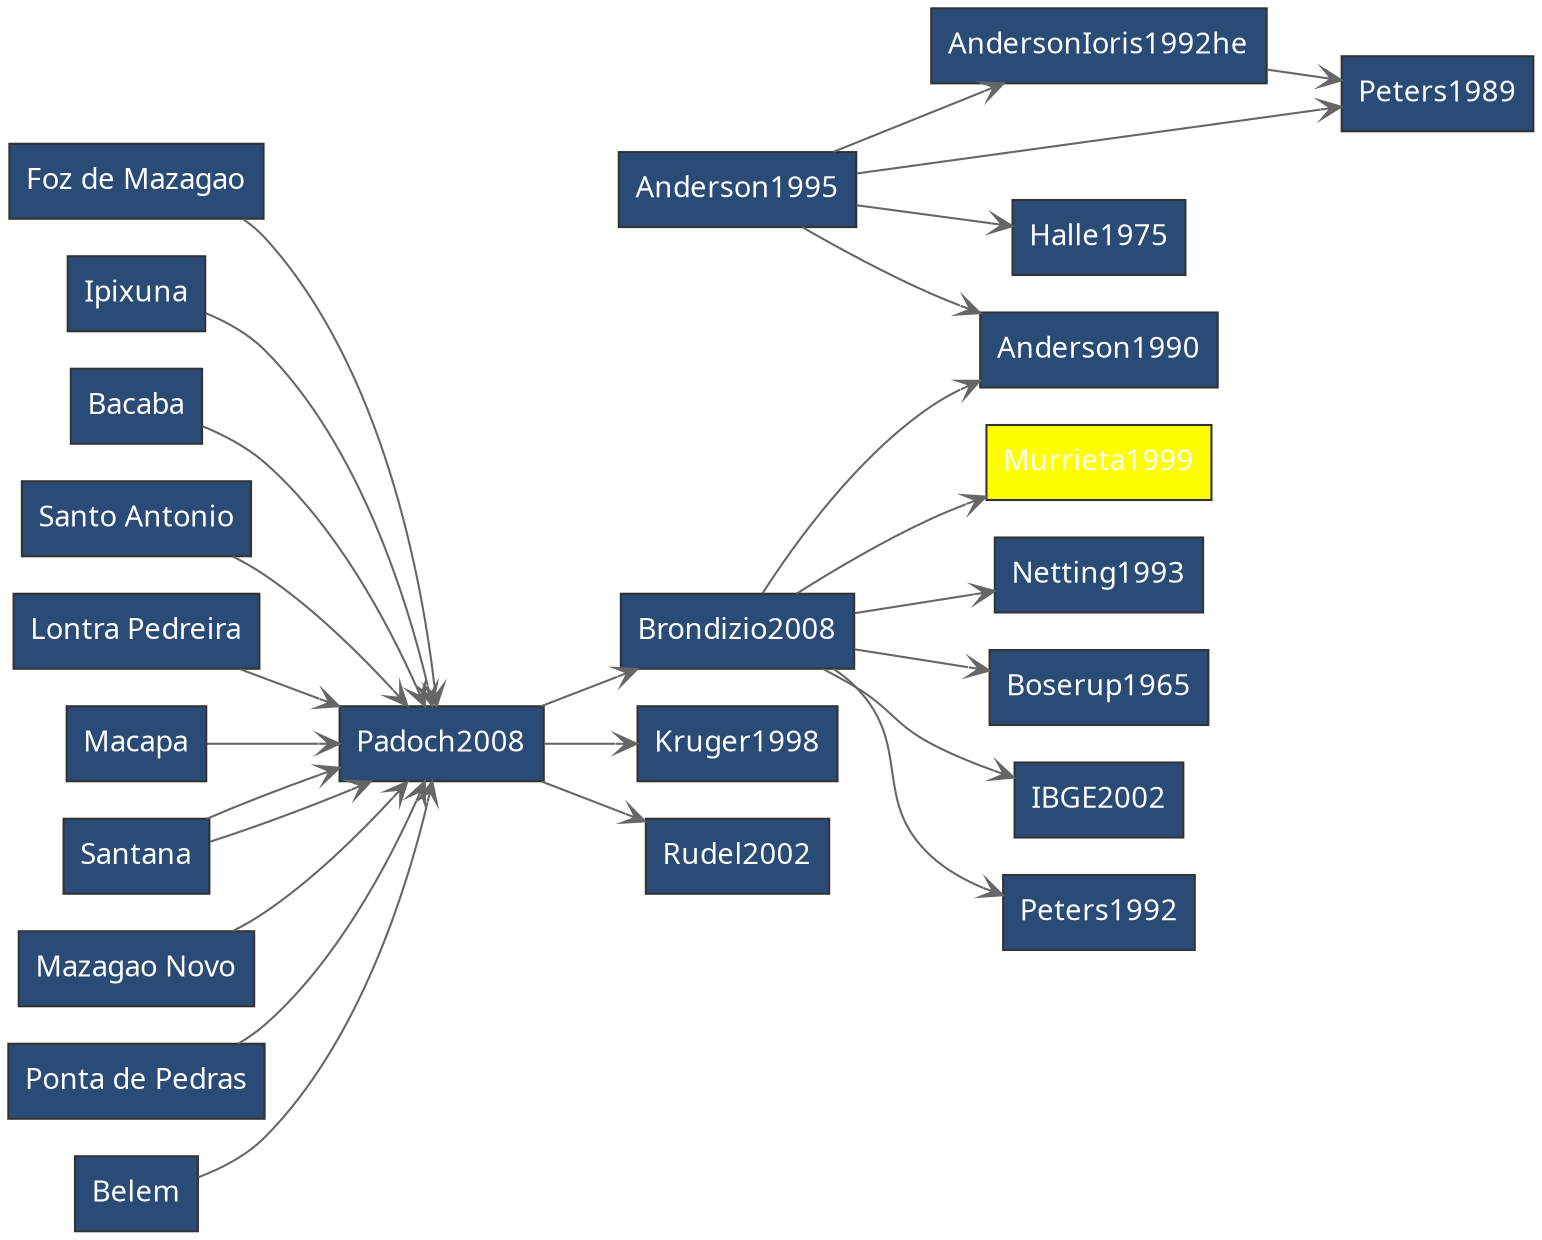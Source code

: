 digraph StudyAreaReferenceGraph {
	// global settings
	graph          [rotate=0, rankdir="LR"]
	node           [color="#333333", style=filled,
                 shape=box, fontname="Trebuchet MS"]
 	edge           [color="#666666", arrowhead="open", 
                 fontname="Trebuchet MS", fontsize="11"]
 	node           [fillcolor="#294b76", fontcolor="white"]
	
	// articles
	Murrieta1999 [style = filled, fillcolor = yellow]
	

	// rural study site references
	"Foz de Mazagao" -> Padoch2008
	Ipixuna	-> Padoch2008
	Bacaba -> Padoch2008
	"Santo Antonio" -> Padoch2008
	"Lontra Pedreira" -> Padoch2008

	// cities
	Macapa -> Padoch2008
	Santana -> Padoch2008
	"Mazagao Novo" -> Padoch2008 // Pinedo-Vasquez and Padoch 2008
	"Ponta de Pedras" -> Padoch2008
	Belem -> Padoch2008
	Santana -> Padoch2008
	

	// cross-references
	AndersonIoris1992he -> Peters1989
	Anderson1995 -> Peters1989
	Anderson1995 -> AndersonIoris1992he
	Anderson1995 -> Anderson1990
	Anderson1995 -> Halle1975
	Brondizio2008 -> Anderson1990
	Brondizio2008 -> Netting1993
	Brondizio2008 -> Boserup1965
	Brondizio2008 -> IBGE2002
	Brondizio2008 -> Peters1992
	Brondizio2008 -> Murrieta1999
	Padoch2008 -> Brondizio2008
	Padoch2008 -> Kruger1998
	Padoch2008 -> Rudel2002
}

